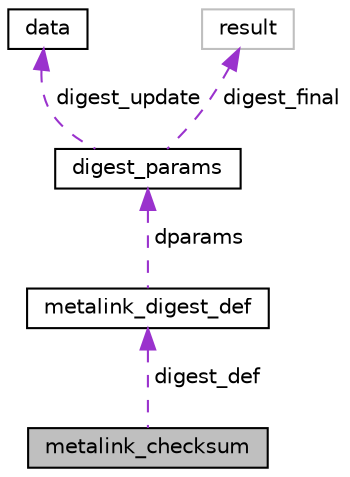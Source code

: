 digraph "metalink_checksum"
{
  edge [fontname="Helvetica",fontsize="10",labelfontname="Helvetica",labelfontsize="10"];
  node [fontname="Helvetica",fontsize="10",shape=record];
  Node1 [label="metalink_checksum",height=0.2,width=0.4,color="black", fillcolor="grey75", style="filled", fontcolor="black"];
  Node2 -> Node1 [dir="back",color="darkorchid3",fontsize="10",style="dashed",label=" digest_def" ,fontname="Helvetica"];
  Node2 [label="metalink_digest_def",height=0.2,width=0.4,color="black", fillcolor="white", style="filled",URL="$structmetalink__digest__def.html"];
  Node3 -> Node2 [dir="back",color="darkorchid3",fontsize="10",style="dashed",label=" dparams" ,fontname="Helvetica"];
  Node3 [label="digest_params",height=0.2,width=0.4,color="black", fillcolor="white", style="filled",URL="$structdigest__params.html"];
  Node4 -> Node3 [dir="back",color="darkorchid3",fontsize="10",style="dashed",label=" digest_update" ,fontname="Helvetica"];
  Node4 [label="data",height=0.2,width=0.4,color="black", fillcolor="white", style="filled",URL="$structdata.html"];
  Node5 -> Node3 [dir="back",color="darkorchid3",fontsize="10",style="dashed",label=" digest_final" ,fontname="Helvetica"];
  Node5 [label="result",height=0.2,width=0.4,color="grey75", fillcolor="white", style="filled"];
}
